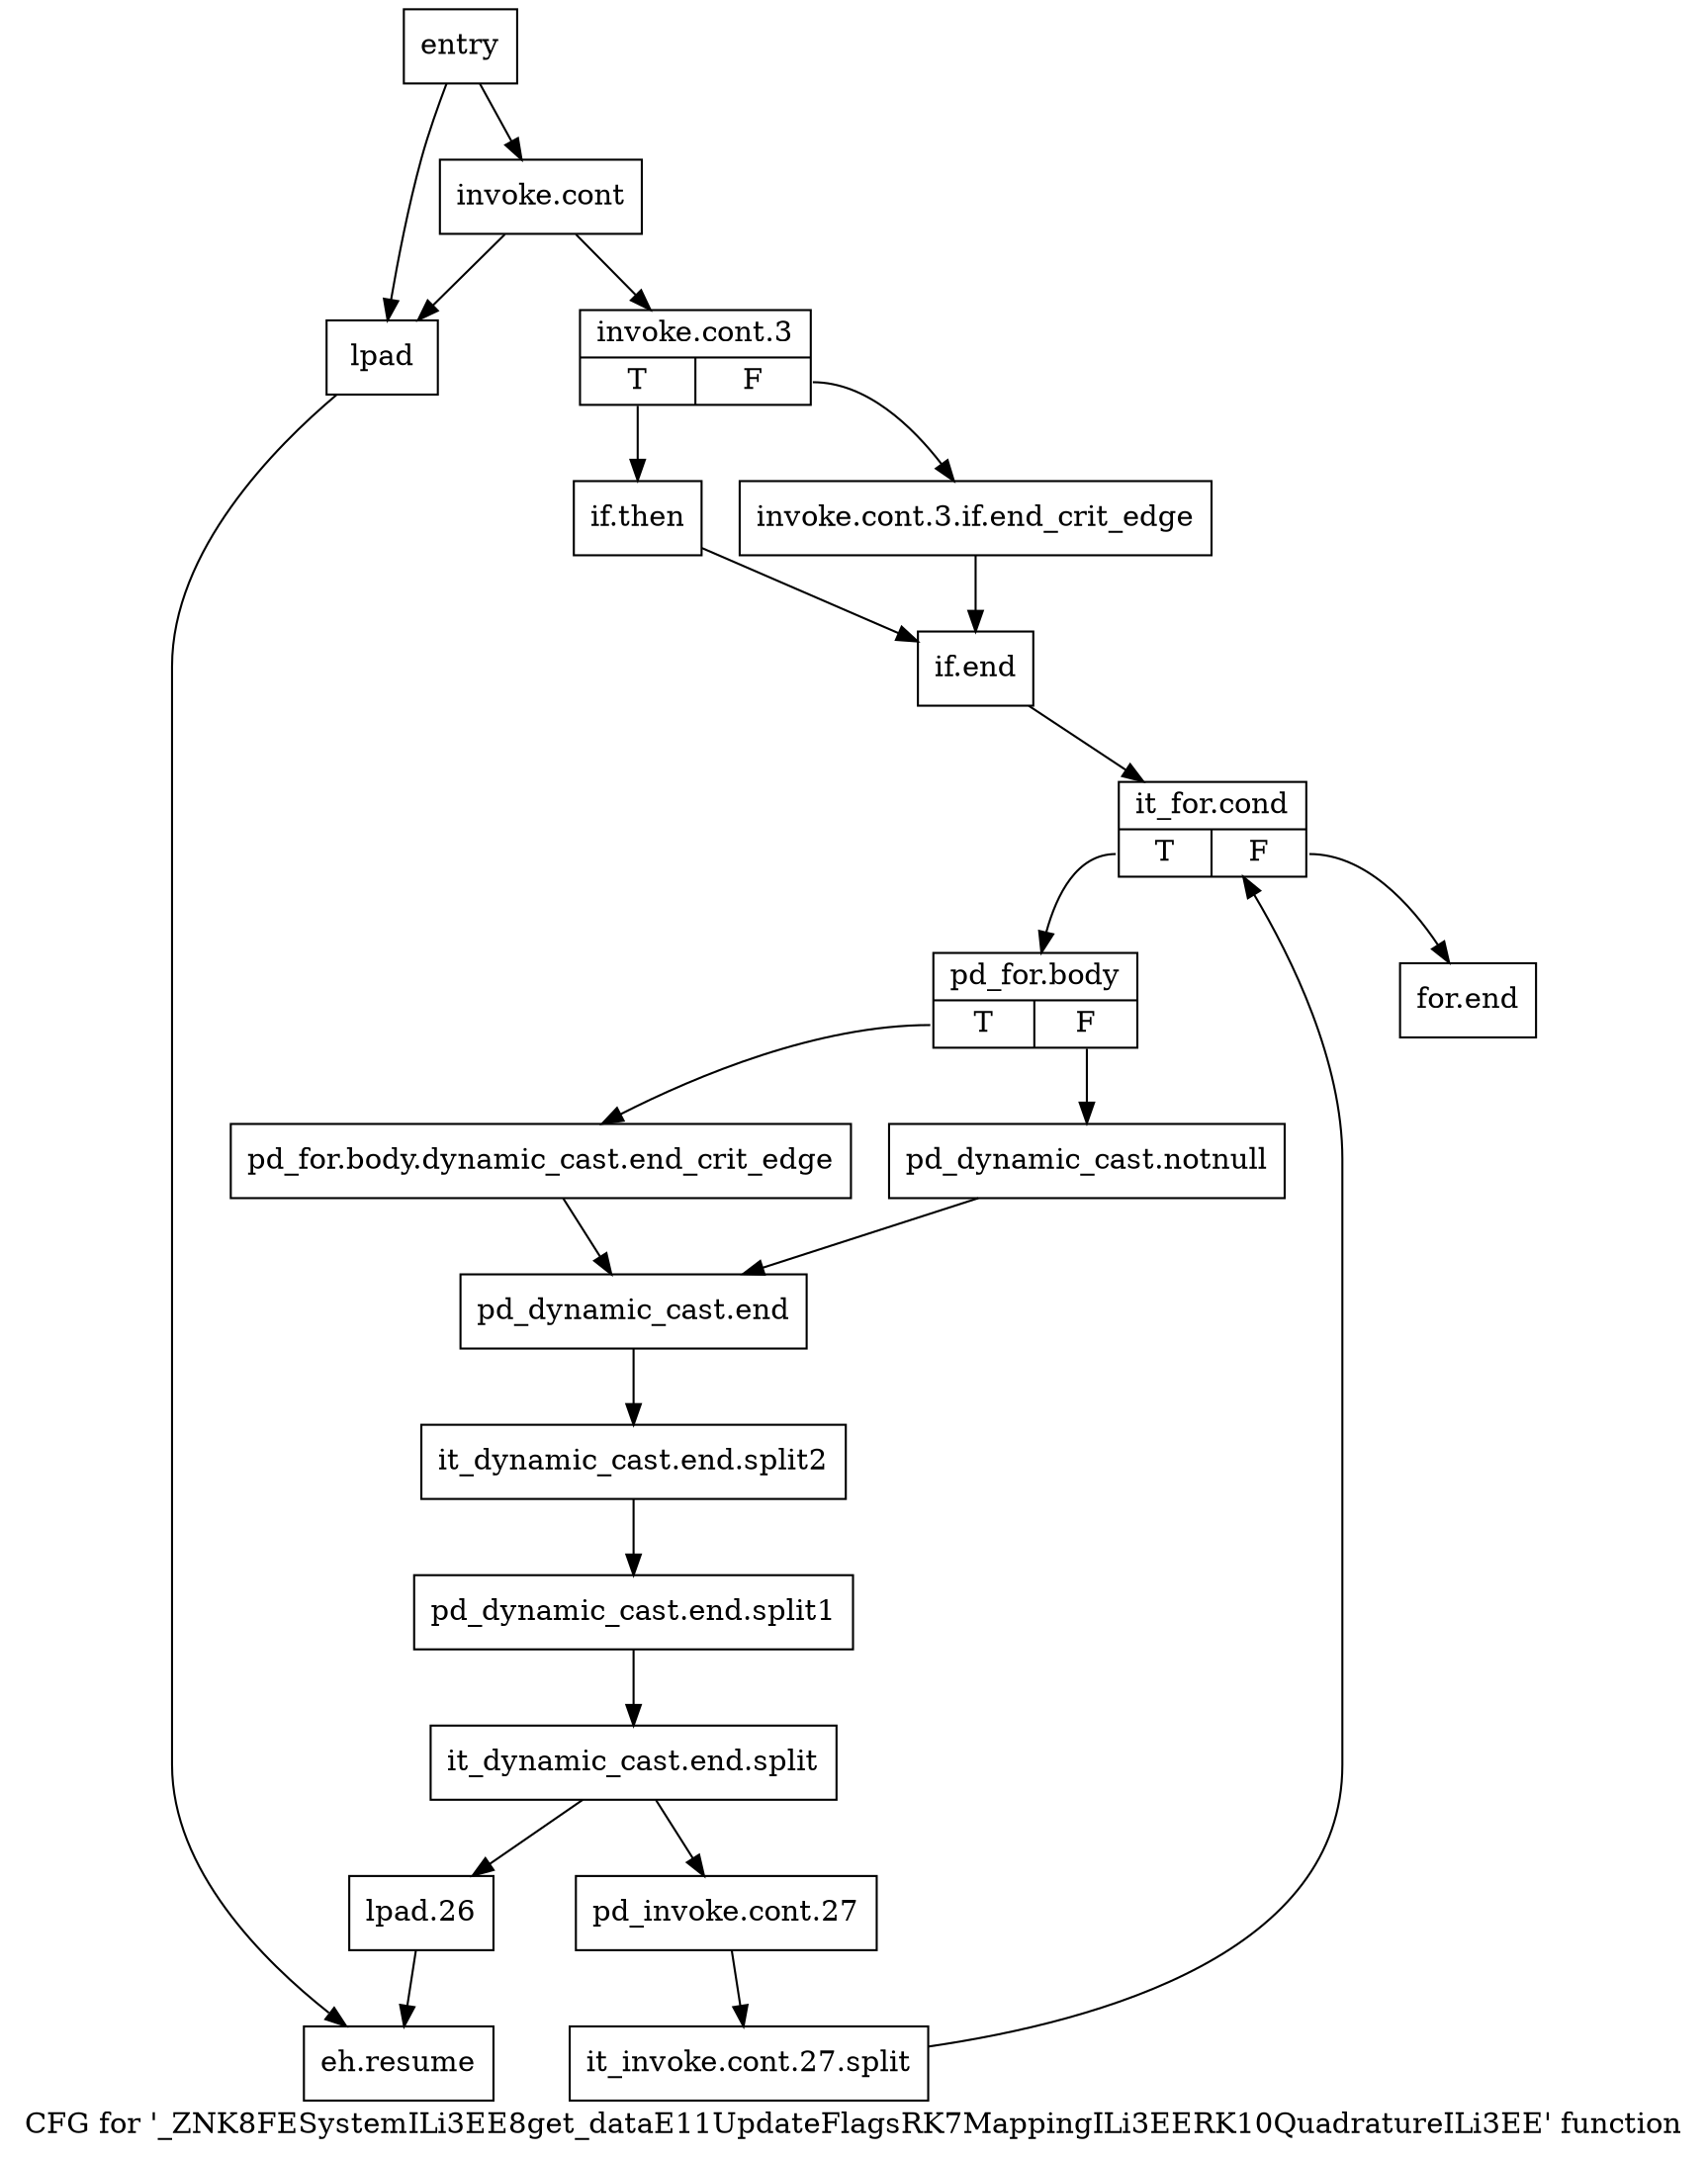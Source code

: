 digraph "CFG for '_ZNK8FESystemILi3EE8get_dataE11UpdateFlagsRK7MappingILi3EERK10QuadratureILi3EE' function" {
	label="CFG for '_ZNK8FESystemILi3EE8get_dataE11UpdateFlagsRK7MappingILi3EERK10QuadratureILi3EE' function";

	Node0x519f8e0 [shape=record,label="{entry}"];
	Node0x519f8e0 -> Node0x519f930;
	Node0x519f8e0 -> Node0x519fa70;
	Node0x519f930 [shape=record,label="{invoke.cont}"];
	Node0x519f930 -> Node0x519f980;
	Node0x519f930 -> Node0x519fa70;
	Node0x519f980 [shape=record,label="{invoke.cont.3|{<s0>T|<s1>F}}"];
	Node0x519f980:s0 -> Node0x519fa20;
	Node0x519f980:s1 -> Node0x519f9d0;
	Node0x519f9d0 [shape=record,label="{invoke.cont.3.if.end_crit_edge}"];
	Node0x519f9d0 -> Node0x519fac0;
	Node0x519fa20 [shape=record,label="{if.then}"];
	Node0x519fa20 -> Node0x519fac0;
	Node0x519fa70 [shape=record,label="{lpad}"];
	Node0x519fa70 -> Node0x519fd90;
	Node0x519fac0 [shape=record,label="{if.end}"];
	Node0x519fac0 -> Node0x519fb10;
	Node0x519fb10 [shape=record,label="{it_for.cond|{<s0>T|<s1>F}}"];
	Node0x519fb10:s0 -> Node0x519fb60;
	Node0x519fb10:s1 -> Node0x519fd40;
	Node0x519fb60 [shape=record,label="{pd_for.body|{<s0>T|<s1>F}}"];
	Node0x519fb60:s0 -> Node0x519fbb0;
	Node0x519fb60:s1 -> Node0x519fc00;
	Node0x519fbb0 [shape=record,label="{pd_for.body.dynamic_cast.end_crit_edge}"];
	Node0x519fbb0 -> Node0x519fc50;
	Node0x519fc00 [shape=record,label="{pd_dynamic_cast.notnull}"];
	Node0x519fc00 -> Node0x519fc50;
	Node0x519fc50 [shape=record,label="{pd_dynamic_cast.end}"];
	Node0x519fc50 -> Node0xa52ac00;
	Node0xa52ac00 [shape=record,label="{it_dynamic_cast.end.split2}"];
	Node0xa52ac00 -> Node0xa560bd0;
	Node0xa560bd0 [shape=record,label="{pd_dynamic_cast.end.split1}"];
	Node0xa560bd0 -> Node0xa5ac8f0;
	Node0xa5ac8f0 [shape=record,label="{it_dynamic_cast.end.split}"];
	Node0xa5ac8f0 -> Node0x519fca0;
	Node0xa5ac8f0 -> Node0x519fcf0;
	Node0x519fca0 [shape=record,label="{pd_invoke.cont.27}"];
	Node0x519fca0 -> Node0xa51c060;
	Node0xa51c060 [shape=record,label="{it_invoke.cont.27.split}"];
	Node0xa51c060 -> Node0x519fb10;
	Node0x519fcf0 [shape=record,label="{lpad.26}"];
	Node0x519fcf0 -> Node0x519fd90;
	Node0x519fd40 [shape=record,label="{for.end}"];
	Node0x519fd90 [shape=record,label="{eh.resume}"];
}
